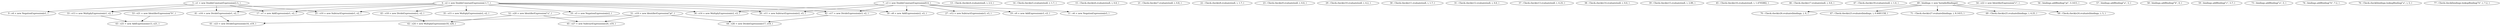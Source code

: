 digraph G {
"5 : e1 = new DoubleConstantExpression(2.5, )"
"5 : e1 = new DoubleConstantExpression(2.5, )" -> "25 : e10 = new SubtractExpression(e1, e2, )"
"5 : e1 = new DoubleConstantExpression(2.5, )" -> "33 : e13 = new MultiplyExpression(e1, e2, )"
"5 : e1 = new DoubleConstantExpression(2.5, )" -> "9 : e4 = new NegationExpression(e1, )"
"5 : e1 = new DoubleConstantExpression(2.5, )" -> "17 : e7 = new AddExpression(e1, e2, )"
"5 : e1 = new DoubleConstantExpression(2.5, )" -> "41 : e16 = new DivideExpression(e1, e2, )"
"6 : e2 = new DoubleConstantExpression(-1.7, )"
"6 : e2 = new DoubleConstantExpression(-1.7, )" -> "26 : e11 = new SubtractExpression(e2, e3, )"
"6 : e2 = new DoubleConstantExpression(-1.7, )" -> "25 : e10 = new SubtractExpression(e1, e2, )"
"6 : e2 = new DoubleConstantExpression(-1.7, )" -> "42 : e17 = new DivideExpression(e3, e2, )"
"6 : e2 = new DoubleConstantExpression(-1.7, )" -> "35 : e15 = new MultiplyExpression(e2, e2, )"
"6 : e2 = new DoubleConstantExpression(-1.7, )" -> "33 : e13 = new MultiplyExpression(e1, e2, )"
"6 : e2 = new DoubleConstantExpression(-1.7, )" -> "34 : e14 = new MultiplyExpression(e2, e3, )"
"6 : e2 = new DoubleConstantExpression(-1.7, )" -> "10 : e5 = new NegationExpression(e2, )"
"6 : e2 = new DoubleConstantExpression(-1.7, )" -> "18 : e8 = new AddExpression(e2, e3, )"
"6 : e2 = new DoubleConstantExpression(-1.7, )" -> "17 : e7 = new AddExpression(e1, e2, )"
"6 : e2 = new DoubleConstantExpression(-1.7, )" -> "43 : e18 = new DivideExpression(e2, e2, )"
"6 : e2 = new DoubleConstantExpression(-1.7, )" -> "41 : e16 = new DivideExpression(e1, e2, )"
"7 : e3 = new DoubleConstantExpression(0.0, )"
"7 : e3 = new DoubleConstantExpression(0.0, )" -> "27 : e12 = new SubtractExpression(e3, e3, )"
"7 : e3 = new DoubleConstantExpression(0.0, )" -> "19 : e9 = new AddExpression(e3, e3, )"
"7 : e3 = new DoubleConstantExpression(0.0, )" -> "26 : e11 = new SubtractExpression(e2, e3, )"
"7 : e3 = new DoubleConstantExpression(0.0, )" -> "11 : e6 = new NegationExpression(e3, )"
"7 : e3 = new DoubleConstantExpression(0.0, )" -> "42 : e17 = new DivideExpression(e3, e2, )"
"7 : e3 = new DoubleConstantExpression(0.0, )" -> "34 : e14 = new MultiplyExpression(e2, e3, )"
"7 : e3 = new DoubleConstantExpression(0.0, )" -> "18 : e8 = new AddExpression(e2, e3, )"
"9 : e4 = new NegationExpression(e1, )"
"10 : e5 = new NegationExpression(e2, )"
"11 : e6 = new NegationExpression(e3, )"
"13 : Check.check(e4.evaluate(null, ), 2.5, )"
"14 : Check.check(e5.evaluate(null, ), 1.7, )"
"15 : Check.check(e6.evaluate(null, ), 0.0, )"
"17 : e7 = new AddExpression(e1, e2, )"
"18 : e8 = new AddExpression(e2, e3, )"
"19 : e9 = new AddExpression(e3, e3, )"
"21 : Check.check(e7.evaluate(null, ), 0.8, )"
"22 : Check.check(e8.evaluate(null, ), 1.7, )"
"23 : Check.check(e9.evaluate(null, ), 0.0, )"
"25 : e10 = new SubtractExpression(e1, e2, )"
"26 : e11 = new SubtractExpression(e2, e3, )"
"27 : e12 = new SubtractExpression(e3, e3, )"
"29 : Check.check(e10.evaluate(null, ), 4.2, )"
"30 : Check.check(e11.evaluate(null, ), 1.7, )"
"31 : Check.check(e12.evaluate(null, ), 0.0, )"
"33 : e13 = new MultiplyExpression(e1, e2, )"
"33 : e13 = new MultiplyExpression(e1, e2, )" -> "63 : e25 = new AddExpression(e13, e21, )"
"34 : e14 = new MultiplyExpression(e2, e3, )"
"35 : e15 = new MultiplyExpression(e2, e2, )"
"37 : Check.check(e13.evaluate(null, ), 4.25, )"
"38 : Check.check(e14.evaluate(null, ), 0.0, )"
"39 : Check.check(e15.evaluate(null, ), 2.89, )"
"41 : e16 = new DivideExpression(e1, e2, )"
"41 : e16 = new DivideExpression(e1, e2, )" -> "61 : e23 = new DivideExpression(e16, e19, )"
"42 : e17 = new DivideExpression(e3, e2, )"
"42 : e17 = new DivideExpression(e3, e2, )" -> "64 : e26 = new DivideExpression(e17, e19, )"
"43 : e18 = new DivideExpression(e2, e2, )"
"43 : e18 = new DivideExpression(e2, e2, )" -> "62 : e24 = new MultiplyExpression(e18, e20, )"
"45 : Check.check(e16.evaluate(null, ), 1.4705882, )"
"46 : Check.check(e17.evaluate(null, ), 0.0, )"
"47 : Check.check(e18.evaluate(null, ), 1.0, )"
"49 : bindings = new VariableBindings()"
"49 : bindings = new VariableBindings()" -> "70 : Check.check(e26.evaluate(bindings, ), 0, )"
"49 : bindings = new VariableBindings()" -> "67 : Check.check(e23.evaluate(bindings, ), 0.4681158, )"
"49 : bindings = new VariableBindings()" -> "71 : Check.check(e27.evaluate(bindings, ), 8.1415, )"
"49 : bindings = new VariableBindings()" -> "69 : Check.check(e25.evaluate(bindings, ), 4.25, )"
"49 : bindings = new VariableBindings()" -> "68 : Check.check(e24.evaluate(bindings, ), 5, )"
"51 : e19 = new IdentifierExpression(\"pi\", )"
"51 : e19 = new IdentifierExpression(\"pi\", )" -> "61 : e23 = new DivideExpression(e16, e19, )"
"51 : e19 = new IdentifierExpression(\"pi\", )" -> "65 : e27 = new SubtractExpression(e20, e19, )"
"51 : e19 = new IdentifierExpression(\"pi\", )" -> "64 : e26 = new DivideExpression(e17, e19, )"
"52 : e20 = new IdentifierExpression(\"a\", )"
"52 : e20 = new IdentifierExpression(\"a\", )" -> "65 : e27 = new SubtractExpression(e20, e19, )"
"52 : e20 = new IdentifierExpression(\"a\", )" -> "62 : e24 = new MultiplyExpression(e18, e20, )"
"53 : e21 = new IdentifierExpression(\"b\", )"
"53 : e21 = new IdentifierExpression(\"b\", )" -> "63 : e25 = new AddExpression(e13, e21, )"
"54 : e22 = new IdentifierExpression(\"c\", )"
"56 : bindings.addBinding(\"pi\", 3.1415, )"
"57 : bindings.addBinding(\"a\", 5, )"
"58 : bindings.addBinding(\"b\", 0, )"
"59 : bindings.addBinding(\"c\", 5.7, )"
"61 : e23 = new DivideExpression(e16, e19, )"
"62 : e24 = new MultiplyExpression(e18, e20, )"
"63 : e25 = new AddExpression(e13, e21, )"
"64 : e26 = new DivideExpression(e17, e19, )"
"65 : e27 = new SubtractExpression(e20, e19, )"
"67 : Check.check(e23.evaluate(bindings, ), 0.4681158, )"
"68 : Check.check(e24.evaluate(bindings, ), 5, )"
"69 : Check.check(e25.evaluate(bindings, ), 4.25, )"
"70 : Check.check(e26.evaluate(bindings, ), 0, )"
"71 : Check.check(e27.evaluate(bindings, ), 8.1415, )"
"73 : bindings.addBinding(\"a\", 5, )"
"74 : bindings.addBinding(\"b\", 7.2, )"
"76 : Check.check(bindings.lookupBinding(\"a\", ), 5, )"
"77 : Check.check(bindings.lookupBinding(\"b\", ), 7.2, )"
}